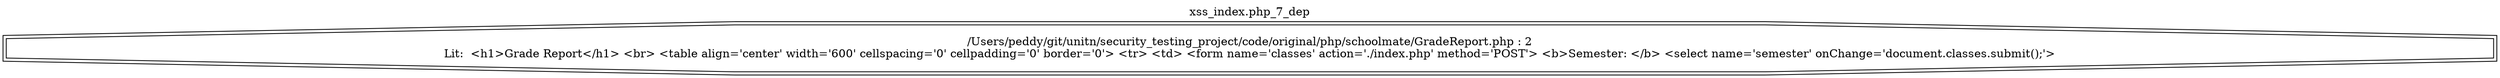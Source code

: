 digraph cfg {
  label="xss_index.php_7_dep";
  labelloc=t;
  n1 [shape=doubleoctagon, label="/Users/peddy/git/unitn/security_testing_project/code/original/php/schoolmate/GradeReport.php : 2\nLit:  <h1>Grade Report</h1> <br> <table align='center' width='600' cellspacing='0' cellpadding='0' border='0'> <tr> <td> <form name='classes' action='./index.php' method='POST'> <b>Semester: </b> <select name='semester' onChange='document.classes.submit();'>\n"];
}
